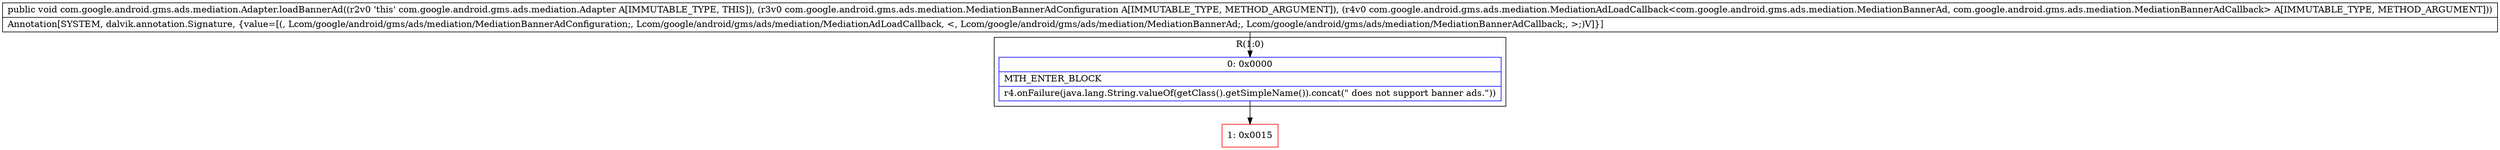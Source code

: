 digraph "CFG forcom.google.android.gms.ads.mediation.Adapter.loadBannerAd(Lcom\/google\/android\/gms\/ads\/mediation\/MediationBannerAdConfiguration;Lcom\/google\/android\/gms\/ads\/mediation\/MediationAdLoadCallback;)V" {
subgraph cluster_Region_312668325 {
label = "R(1:0)";
node [shape=record,color=blue];
Node_0 [shape=record,label="{0\:\ 0x0000|MTH_ENTER_BLOCK\l|r4.onFailure(java.lang.String.valueOf(getClass().getSimpleName()).concat(\" does not support banner ads.\"))\l}"];
}
Node_1 [shape=record,color=red,label="{1\:\ 0x0015}"];
MethodNode[shape=record,label="{public void com.google.android.gms.ads.mediation.Adapter.loadBannerAd((r2v0 'this' com.google.android.gms.ads.mediation.Adapter A[IMMUTABLE_TYPE, THIS]), (r3v0 com.google.android.gms.ads.mediation.MediationBannerAdConfiguration A[IMMUTABLE_TYPE, METHOD_ARGUMENT]), (r4v0 com.google.android.gms.ads.mediation.MediationAdLoadCallback\<com.google.android.gms.ads.mediation.MediationBannerAd, com.google.android.gms.ads.mediation.MediationBannerAdCallback\> A[IMMUTABLE_TYPE, METHOD_ARGUMENT]))  | Annotation[SYSTEM, dalvik.annotation.Signature, \{value=[(, Lcom\/google\/android\/gms\/ads\/mediation\/MediationBannerAdConfiguration;, Lcom\/google\/android\/gms\/ads\/mediation\/MediationAdLoadCallback, \<, Lcom\/google\/android\/gms\/ads\/mediation\/MediationBannerAd;, Lcom\/google\/android\/gms\/ads\/mediation\/MediationBannerAdCallback;, \>;)V]\}]\l}"];
MethodNode -> Node_0;
Node_0 -> Node_1;
}

